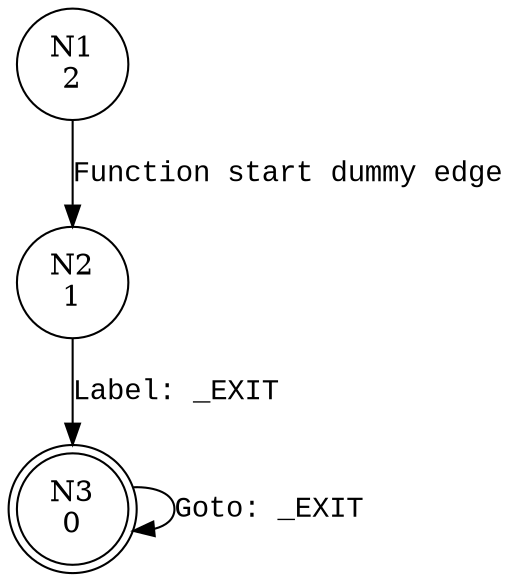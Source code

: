 digraph exit {
1 [shape="circle" label="N1\n2"]
2 [shape="circle" label="N2\n1"]
3 [shape="doublecircle" label="N3\n0"]
1 -> 2 [label="Function start dummy edge" fontname="Courier New"]
3 -> 3 [label="Goto: _EXIT" fontname="Courier New"]
2 -> 3 [label="Label: _EXIT" fontname="Courier New"]
}